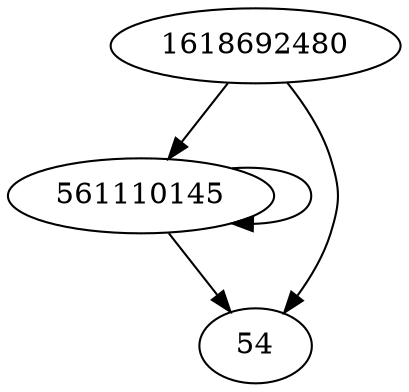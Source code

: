 digraph  {
1618692480;
561110145;
54;
1618692480 -> 54;
1618692480 -> 561110145;
561110145 -> 561110145;
561110145 -> 54;
}
